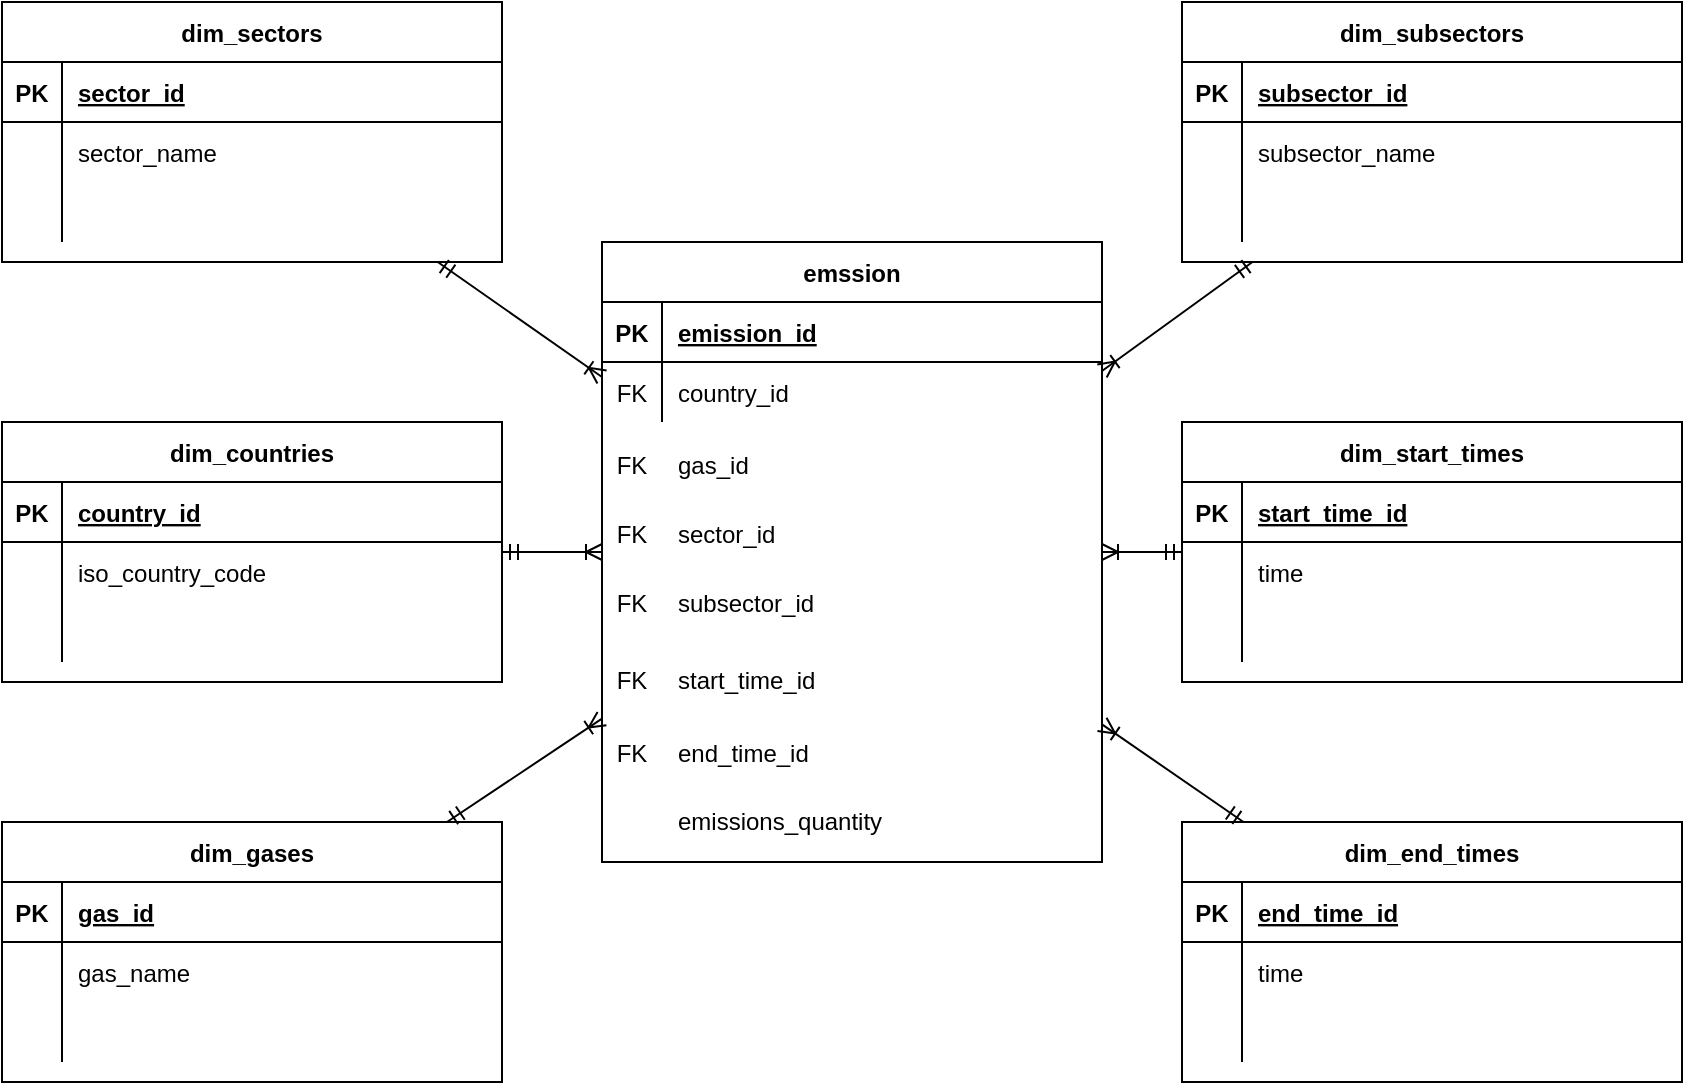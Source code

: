 <mxfile version="24.9.1">
  <diagram name="Page-1" id="B6PcATid6RtNg8YuIo3O">
    <mxGraphModel dx="2140" dy="569" grid="1" gridSize="10" guides="1" tooltips="1" connect="1" arrows="1" fold="1" page="1" pageScale="1" pageWidth="850" pageHeight="1100" math="0" shadow="0">
      <root>
        <mxCell id="0" />
        <mxCell id="1" parent="0" />
        <mxCell id="QcSYqMnwof4ORnEIv1YE-2" value="dim_countries" style="shape=table;startSize=30;container=1;collapsible=1;childLayout=tableLayout;fixedRows=1;rowLines=0;fontStyle=1;align=center;resizeLast=1;" parent="1" vertex="1">
          <mxGeometry x="-60" y="320" width="250" height="130" as="geometry" />
        </mxCell>
        <mxCell id="QcSYqMnwof4ORnEIv1YE-3" value="" style="shape=partialRectangle;collapsible=0;dropTarget=0;pointerEvents=0;fillColor=none;points=[[0,0.5],[1,0.5]];portConstraint=eastwest;top=0;left=0;right=0;bottom=1;" parent="QcSYqMnwof4ORnEIv1YE-2" vertex="1">
          <mxGeometry y="30" width="250" height="30" as="geometry" />
        </mxCell>
        <mxCell id="QcSYqMnwof4ORnEIv1YE-4" value="PK" style="shape=partialRectangle;overflow=hidden;connectable=0;fillColor=none;top=0;left=0;bottom=0;right=0;fontStyle=1;" parent="QcSYqMnwof4ORnEIv1YE-3" vertex="1">
          <mxGeometry width="30" height="30" as="geometry">
            <mxRectangle width="30" height="30" as="alternateBounds" />
          </mxGeometry>
        </mxCell>
        <mxCell id="QcSYqMnwof4ORnEIv1YE-5" value="country_id" style="shape=partialRectangle;overflow=hidden;connectable=0;fillColor=none;top=0;left=0;bottom=0;right=0;align=left;spacingLeft=6;fontStyle=5;" parent="QcSYqMnwof4ORnEIv1YE-3" vertex="1">
          <mxGeometry x="30" width="220" height="30" as="geometry">
            <mxRectangle width="220" height="30" as="alternateBounds" />
          </mxGeometry>
        </mxCell>
        <mxCell id="QcSYqMnwof4ORnEIv1YE-6" value="" style="shape=partialRectangle;collapsible=0;dropTarget=0;pointerEvents=0;fillColor=none;points=[[0,0.5],[1,0.5]];portConstraint=eastwest;top=0;left=0;right=0;bottom=0;" parent="QcSYqMnwof4ORnEIv1YE-2" vertex="1">
          <mxGeometry y="60" width="250" height="30" as="geometry" />
        </mxCell>
        <mxCell id="QcSYqMnwof4ORnEIv1YE-7" value="" style="shape=partialRectangle;overflow=hidden;connectable=0;fillColor=none;top=0;left=0;bottom=0;right=0;" parent="QcSYqMnwof4ORnEIv1YE-6" vertex="1">
          <mxGeometry width="30" height="30" as="geometry">
            <mxRectangle width="30" height="30" as="alternateBounds" />
          </mxGeometry>
        </mxCell>
        <mxCell id="QcSYqMnwof4ORnEIv1YE-8" value="iso_country_code" style="shape=partialRectangle;overflow=hidden;connectable=0;fillColor=none;top=0;left=0;bottom=0;right=0;align=left;spacingLeft=6;" parent="QcSYqMnwof4ORnEIv1YE-6" vertex="1">
          <mxGeometry x="30" width="220" height="30" as="geometry">
            <mxRectangle width="220" height="30" as="alternateBounds" />
          </mxGeometry>
        </mxCell>
        <mxCell id="QcSYqMnwof4ORnEIv1YE-9" value="" style="shape=partialRectangle;collapsible=0;dropTarget=0;pointerEvents=0;fillColor=none;points=[[0,0.5],[1,0.5]];portConstraint=eastwest;top=0;left=0;right=0;bottom=0;" parent="QcSYqMnwof4ORnEIv1YE-2" vertex="1">
          <mxGeometry y="90" width="250" height="30" as="geometry" />
        </mxCell>
        <mxCell id="QcSYqMnwof4ORnEIv1YE-10" value="" style="shape=partialRectangle;overflow=hidden;connectable=0;fillColor=none;top=0;left=0;bottom=0;right=0;" parent="QcSYqMnwof4ORnEIv1YE-9" vertex="1">
          <mxGeometry width="30" height="30" as="geometry">
            <mxRectangle width="30" height="30" as="alternateBounds" />
          </mxGeometry>
        </mxCell>
        <mxCell id="QcSYqMnwof4ORnEIv1YE-11" value="" style="shape=partialRectangle;overflow=hidden;connectable=0;fillColor=none;top=0;left=0;bottom=0;right=0;align=left;spacingLeft=6;" parent="QcSYqMnwof4ORnEIv1YE-9" vertex="1">
          <mxGeometry x="30" width="220" height="30" as="geometry">
            <mxRectangle width="220" height="30" as="alternateBounds" />
          </mxGeometry>
        </mxCell>
        <mxCell id="QcSYqMnwof4ORnEIv1YE-12" value="dim_gases" style="shape=table;startSize=30;container=1;collapsible=1;childLayout=tableLayout;fixedRows=1;rowLines=0;fontStyle=1;align=center;resizeLast=1;" parent="1" vertex="1">
          <mxGeometry x="-60" y="520" width="250" height="130" as="geometry" />
        </mxCell>
        <mxCell id="QcSYqMnwof4ORnEIv1YE-13" value="" style="shape=partialRectangle;collapsible=0;dropTarget=0;pointerEvents=0;fillColor=none;points=[[0,0.5],[1,0.5]];portConstraint=eastwest;top=0;left=0;right=0;bottom=1;" parent="QcSYqMnwof4ORnEIv1YE-12" vertex="1">
          <mxGeometry y="30" width="250" height="30" as="geometry" />
        </mxCell>
        <mxCell id="QcSYqMnwof4ORnEIv1YE-14" value="PK" style="shape=partialRectangle;overflow=hidden;connectable=0;fillColor=none;top=0;left=0;bottom=0;right=0;fontStyle=1;" parent="QcSYqMnwof4ORnEIv1YE-13" vertex="1">
          <mxGeometry width="30" height="30" as="geometry">
            <mxRectangle width="30" height="30" as="alternateBounds" />
          </mxGeometry>
        </mxCell>
        <mxCell id="QcSYqMnwof4ORnEIv1YE-15" value="gas_id" style="shape=partialRectangle;overflow=hidden;connectable=0;fillColor=none;top=0;left=0;bottom=0;right=0;align=left;spacingLeft=6;fontStyle=5;" parent="QcSYqMnwof4ORnEIv1YE-13" vertex="1">
          <mxGeometry x="30" width="220" height="30" as="geometry">
            <mxRectangle width="220" height="30" as="alternateBounds" />
          </mxGeometry>
        </mxCell>
        <mxCell id="QcSYqMnwof4ORnEIv1YE-16" value="" style="shape=partialRectangle;collapsible=0;dropTarget=0;pointerEvents=0;fillColor=none;points=[[0,0.5],[1,0.5]];portConstraint=eastwest;top=0;left=0;right=0;bottom=0;" parent="QcSYqMnwof4ORnEIv1YE-12" vertex="1">
          <mxGeometry y="60" width="250" height="30" as="geometry" />
        </mxCell>
        <mxCell id="QcSYqMnwof4ORnEIv1YE-17" value="" style="shape=partialRectangle;overflow=hidden;connectable=0;fillColor=none;top=0;left=0;bottom=0;right=0;" parent="QcSYqMnwof4ORnEIv1YE-16" vertex="1">
          <mxGeometry width="30" height="30" as="geometry">
            <mxRectangle width="30" height="30" as="alternateBounds" />
          </mxGeometry>
        </mxCell>
        <mxCell id="QcSYqMnwof4ORnEIv1YE-18" value="gas_name" style="shape=partialRectangle;overflow=hidden;connectable=0;fillColor=none;top=0;left=0;bottom=0;right=0;align=left;spacingLeft=6;" parent="QcSYqMnwof4ORnEIv1YE-16" vertex="1">
          <mxGeometry x="30" width="220" height="30" as="geometry">
            <mxRectangle width="220" height="30" as="alternateBounds" />
          </mxGeometry>
        </mxCell>
        <mxCell id="QcSYqMnwof4ORnEIv1YE-19" value="" style="shape=partialRectangle;collapsible=0;dropTarget=0;pointerEvents=0;fillColor=none;points=[[0,0.5],[1,0.5]];portConstraint=eastwest;top=0;left=0;right=0;bottom=0;" parent="QcSYqMnwof4ORnEIv1YE-12" vertex="1">
          <mxGeometry y="90" width="250" height="30" as="geometry" />
        </mxCell>
        <mxCell id="QcSYqMnwof4ORnEIv1YE-20" value="" style="shape=partialRectangle;overflow=hidden;connectable=0;fillColor=none;top=0;left=0;bottom=0;right=0;" parent="QcSYqMnwof4ORnEIv1YE-19" vertex="1">
          <mxGeometry width="30" height="30" as="geometry">
            <mxRectangle width="30" height="30" as="alternateBounds" />
          </mxGeometry>
        </mxCell>
        <mxCell id="QcSYqMnwof4ORnEIv1YE-21" value="" style="shape=partialRectangle;overflow=hidden;connectable=0;fillColor=none;top=0;left=0;bottom=0;right=0;align=left;spacingLeft=6;" parent="QcSYqMnwof4ORnEIv1YE-19" vertex="1">
          <mxGeometry x="30" width="220" height="30" as="geometry">
            <mxRectangle width="220" height="30" as="alternateBounds" />
          </mxGeometry>
        </mxCell>
        <mxCell id="QcSYqMnwof4ORnEIv1YE-22" value="dim_subsectors" style="shape=table;startSize=30;container=1;collapsible=1;childLayout=tableLayout;fixedRows=1;rowLines=0;fontStyle=1;align=center;resizeLast=1;" parent="1" vertex="1">
          <mxGeometry x="530" y="110" width="250" height="130" as="geometry" />
        </mxCell>
        <mxCell id="QcSYqMnwof4ORnEIv1YE-23" value="" style="shape=partialRectangle;collapsible=0;dropTarget=0;pointerEvents=0;fillColor=none;points=[[0,0.5],[1,0.5]];portConstraint=eastwest;top=0;left=0;right=0;bottom=1;" parent="QcSYqMnwof4ORnEIv1YE-22" vertex="1">
          <mxGeometry y="30" width="250" height="30" as="geometry" />
        </mxCell>
        <mxCell id="QcSYqMnwof4ORnEIv1YE-24" value="PK" style="shape=partialRectangle;overflow=hidden;connectable=0;fillColor=none;top=0;left=0;bottom=0;right=0;fontStyle=1;" parent="QcSYqMnwof4ORnEIv1YE-23" vertex="1">
          <mxGeometry width="30" height="30" as="geometry">
            <mxRectangle width="30" height="30" as="alternateBounds" />
          </mxGeometry>
        </mxCell>
        <mxCell id="QcSYqMnwof4ORnEIv1YE-25" value="subsector_id" style="shape=partialRectangle;overflow=hidden;connectable=0;fillColor=none;top=0;left=0;bottom=0;right=0;align=left;spacingLeft=6;fontStyle=5;" parent="QcSYqMnwof4ORnEIv1YE-23" vertex="1">
          <mxGeometry x="30" width="220" height="30" as="geometry">
            <mxRectangle width="220" height="30" as="alternateBounds" />
          </mxGeometry>
        </mxCell>
        <mxCell id="QcSYqMnwof4ORnEIv1YE-26" value="" style="shape=partialRectangle;collapsible=0;dropTarget=0;pointerEvents=0;fillColor=none;points=[[0,0.5],[1,0.5]];portConstraint=eastwest;top=0;left=0;right=0;bottom=0;" parent="QcSYqMnwof4ORnEIv1YE-22" vertex="1">
          <mxGeometry y="60" width="250" height="30" as="geometry" />
        </mxCell>
        <mxCell id="QcSYqMnwof4ORnEIv1YE-27" value="" style="shape=partialRectangle;overflow=hidden;connectable=0;fillColor=none;top=0;left=0;bottom=0;right=0;" parent="QcSYqMnwof4ORnEIv1YE-26" vertex="1">
          <mxGeometry width="30" height="30" as="geometry">
            <mxRectangle width="30" height="30" as="alternateBounds" />
          </mxGeometry>
        </mxCell>
        <mxCell id="QcSYqMnwof4ORnEIv1YE-28" value="subsector_name" style="shape=partialRectangle;overflow=hidden;connectable=0;fillColor=none;top=0;left=0;bottom=0;right=0;align=left;spacingLeft=6;" parent="QcSYqMnwof4ORnEIv1YE-26" vertex="1">
          <mxGeometry x="30" width="220" height="30" as="geometry">
            <mxRectangle width="220" height="30" as="alternateBounds" />
          </mxGeometry>
        </mxCell>
        <mxCell id="QcSYqMnwof4ORnEIv1YE-29" value="" style="shape=partialRectangle;collapsible=0;dropTarget=0;pointerEvents=0;fillColor=none;points=[[0,0.5],[1,0.5]];portConstraint=eastwest;top=0;left=0;right=0;bottom=0;" parent="QcSYqMnwof4ORnEIv1YE-22" vertex="1">
          <mxGeometry y="90" width="250" height="30" as="geometry" />
        </mxCell>
        <mxCell id="QcSYqMnwof4ORnEIv1YE-30" value="" style="shape=partialRectangle;overflow=hidden;connectable=0;fillColor=none;top=0;left=0;bottom=0;right=0;" parent="QcSYqMnwof4ORnEIv1YE-29" vertex="1">
          <mxGeometry width="30" height="30" as="geometry">
            <mxRectangle width="30" height="30" as="alternateBounds" />
          </mxGeometry>
        </mxCell>
        <mxCell id="QcSYqMnwof4ORnEIv1YE-31" value="" style="shape=partialRectangle;overflow=hidden;connectable=0;fillColor=none;top=0;left=0;bottom=0;right=0;align=left;spacingLeft=6;" parent="QcSYqMnwof4ORnEIv1YE-29" vertex="1">
          <mxGeometry x="30" width="220" height="30" as="geometry">
            <mxRectangle width="220" height="30" as="alternateBounds" />
          </mxGeometry>
        </mxCell>
        <mxCell id="QcSYqMnwof4ORnEIv1YE-32" value="" style="group" parent="1" vertex="1" connectable="0">
          <mxGeometry x="240" y="230" width="250" height="310" as="geometry" />
        </mxCell>
        <mxCell id="QcSYqMnwof4ORnEIv1YE-33" value="emssion" style="shape=table;startSize=30;container=1;collapsible=1;childLayout=tableLayout;fixedRows=1;rowLines=0;fontStyle=1;align=center;resizeLast=1;" parent="QcSYqMnwof4ORnEIv1YE-32" vertex="1">
          <mxGeometry width="250" height="310.0" as="geometry" />
        </mxCell>
        <mxCell id="QcSYqMnwof4ORnEIv1YE-34" value="" style="shape=partialRectangle;collapsible=0;dropTarget=0;pointerEvents=0;fillColor=none;points=[[0,0.5],[1,0.5]];portConstraint=eastwest;top=0;left=0;right=0;bottom=1;" parent="QcSYqMnwof4ORnEIv1YE-33" vertex="1">
          <mxGeometry y="30" width="250" height="30" as="geometry" />
        </mxCell>
        <mxCell id="QcSYqMnwof4ORnEIv1YE-35" value="PK" style="shape=partialRectangle;overflow=hidden;connectable=0;fillColor=none;top=0;left=0;bottom=0;right=0;fontStyle=1;" parent="QcSYqMnwof4ORnEIv1YE-34" vertex="1">
          <mxGeometry width="30" height="30" as="geometry">
            <mxRectangle width="30" height="30" as="alternateBounds" />
          </mxGeometry>
        </mxCell>
        <mxCell id="QcSYqMnwof4ORnEIv1YE-36" value="emission_id" style="shape=partialRectangle;overflow=hidden;connectable=0;fillColor=none;top=0;left=0;bottom=0;right=0;align=left;spacingLeft=6;fontStyle=5;" parent="QcSYqMnwof4ORnEIv1YE-34" vertex="1">
          <mxGeometry x="30" width="220" height="30" as="geometry">
            <mxRectangle width="220" height="30" as="alternateBounds" />
          </mxGeometry>
        </mxCell>
        <mxCell id="QcSYqMnwof4ORnEIv1YE-37" value="" style="shape=partialRectangle;collapsible=0;dropTarget=0;pointerEvents=0;fillColor=none;points=[[0,0.5],[1,0.5]];portConstraint=eastwest;top=0;left=0;right=0;bottom=0;" parent="QcSYqMnwof4ORnEIv1YE-33" vertex="1">
          <mxGeometry y="60" width="250" height="30" as="geometry" />
        </mxCell>
        <mxCell id="QcSYqMnwof4ORnEIv1YE-38" value="FK" style="shape=partialRectangle;overflow=hidden;connectable=0;fillColor=none;top=0;left=0;bottom=0;right=0;" parent="QcSYqMnwof4ORnEIv1YE-37" vertex="1">
          <mxGeometry width="30" height="30" as="geometry">
            <mxRectangle width="30" height="30" as="alternateBounds" />
          </mxGeometry>
        </mxCell>
        <mxCell id="QcSYqMnwof4ORnEIv1YE-39" value="country_id" style="shape=partialRectangle;overflow=hidden;connectable=0;fillColor=none;top=0;left=0;bottom=0;right=0;align=left;spacingLeft=6;" parent="QcSYqMnwof4ORnEIv1YE-37" vertex="1">
          <mxGeometry x="30" width="220" height="30" as="geometry">
            <mxRectangle width="220" height="30" as="alternateBounds" />
          </mxGeometry>
        </mxCell>
        <mxCell id="QcSYqMnwof4ORnEIv1YE-40" value="" style="shape=partialRectangle;collapsible=0;dropTarget=0;pointerEvents=0;fillColor=none;points=[[0,0.5],[1,0.5]];portConstraint=eastwest;top=0;left=0;right=0;bottom=0;" parent="QcSYqMnwof4ORnEIv1YE-32" vertex="1">
          <mxGeometry y="79.995" width="250" height="62.0" as="geometry" />
        </mxCell>
        <mxCell id="QcSYqMnwof4ORnEIv1YE-41" value="FK" style="shape=partialRectangle;overflow=hidden;connectable=0;fillColor=none;top=0;left=0;bottom=0;right=0;" parent="QcSYqMnwof4ORnEIv1YE-40" vertex="1">
          <mxGeometry width="30" height="62.0" as="geometry">
            <mxRectangle width="30" height="30" as="alternateBounds" />
          </mxGeometry>
        </mxCell>
        <mxCell id="QcSYqMnwof4ORnEIv1YE-42" value="gas_id" style="shape=partialRectangle;overflow=hidden;connectable=0;fillColor=none;top=0;left=0;bottom=0;right=0;align=left;spacingLeft=6;" parent="QcSYqMnwof4ORnEIv1YE-40" vertex="1">
          <mxGeometry x="30" width="220" height="62.0" as="geometry">
            <mxRectangle width="220" height="30" as="alternateBounds" />
          </mxGeometry>
        </mxCell>
        <mxCell id="QcSYqMnwof4ORnEIv1YE-43" value="" style="shape=partialRectangle;collapsible=0;dropTarget=0;pointerEvents=0;fillColor=none;points=[[0,0.5],[1,0.5]];portConstraint=eastwest;top=0;left=0;right=0;bottom=0;" parent="QcSYqMnwof4ORnEIv1YE-32" vertex="1">
          <mxGeometry y="114.433" width="250" height="62.0" as="geometry" />
        </mxCell>
        <mxCell id="QcSYqMnwof4ORnEIv1YE-44" value="FK" style="shape=partialRectangle;overflow=hidden;connectable=0;fillColor=none;top=0;left=0;bottom=0;right=0;" parent="QcSYqMnwof4ORnEIv1YE-43" vertex="1">
          <mxGeometry width="30" height="62.0" as="geometry">
            <mxRectangle width="30" height="30" as="alternateBounds" />
          </mxGeometry>
        </mxCell>
        <mxCell id="QcSYqMnwof4ORnEIv1YE-45" value="sector_id" style="shape=partialRectangle;overflow=hidden;connectable=0;fillColor=none;top=0;left=0;bottom=0;right=0;align=left;spacingLeft=6;" parent="QcSYqMnwof4ORnEIv1YE-43" vertex="1">
          <mxGeometry x="30" width="220" height="62.0" as="geometry">
            <mxRectangle width="220" height="30" as="alternateBounds" />
          </mxGeometry>
        </mxCell>
        <mxCell id="QcSYqMnwof4ORnEIv1YE-46" value="" style="shape=partialRectangle;collapsible=0;dropTarget=0;pointerEvents=0;fillColor=none;points=[[0,0.5],[1,0.5]];portConstraint=eastwest;top=0;left=0;right=0;bottom=0;" parent="QcSYqMnwof4ORnEIv1YE-32" vertex="1">
          <mxGeometry y="187.426" width="250" height="62.0" as="geometry" />
        </mxCell>
        <mxCell id="QcSYqMnwof4ORnEIv1YE-47" value="FK" style="shape=partialRectangle;overflow=hidden;connectable=0;fillColor=none;top=0;left=0;bottom=0;right=0;" parent="QcSYqMnwof4ORnEIv1YE-46" vertex="1">
          <mxGeometry width="30" height="62.0" as="geometry">
            <mxRectangle width="30" height="30" as="alternateBounds" />
          </mxGeometry>
        </mxCell>
        <mxCell id="QcSYqMnwof4ORnEIv1YE-48" value="start_time_id" style="shape=partialRectangle;overflow=hidden;connectable=0;fillColor=none;top=0;left=0;bottom=0;right=0;align=left;spacingLeft=6;" parent="QcSYqMnwof4ORnEIv1YE-46" vertex="1">
          <mxGeometry x="30" width="220" height="62.0" as="geometry">
            <mxRectangle width="220" height="30" as="alternateBounds" />
          </mxGeometry>
        </mxCell>
        <mxCell id="QcSYqMnwof4ORnEIv1YE-49" value="emissions_quantity" style="shape=partialRectangle;overflow=hidden;connectable=0;fillColor=none;top=0;left=0;bottom=0;right=0;align=left;spacingLeft=6;" parent="QcSYqMnwof4ORnEIv1YE-32" vertex="1">
          <mxGeometry x="30" y="258.003" width="220" height="62.0" as="geometry">
            <mxRectangle width="220" height="30" as="alternateBounds" />
          </mxGeometry>
        </mxCell>
        <mxCell id="QcSYqMnwof4ORnEIv1YE-64" value="" style="shape=partialRectangle;collapsible=0;dropTarget=0;pointerEvents=0;fillColor=none;points=[[0,0.5],[1,0.5]];portConstraint=eastwest;top=0;left=0;right=0;bottom=0;" parent="QcSYqMnwof4ORnEIv1YE-32" vertex="1">
          <mxGeometry y="148.877" width="250" height="62.0" as="geometry" />
        </mxCell>
        <mxCell id="QcSYqMnwof4ORnEIv1YE-65" value="FK" style="shape=partialRectangle;overflow=hidden;connectable=0;fillColor=none;top=0;left=0;bottom=0;right=0;" parent="QcSYqMnwof4ORnEIv1YE-64" vertex="1">
          <mxGeometry width="30" height="62.0" as="geometry">
            <mxRectangle width="30" height="30" as="alternateBounds" />
          </mxGeometry>
        </mxCell>
        <mxCell id="QcSYqMnwof4ORnEIv1YE-66" value="subsector_id" style="shape=partialRectangle;overflow=hidden;connectable=0;fillColor=none;top=0;left=0;bottom=0;right=0;align=left;spacingLeft=6;" parent="QcSYqMnwof4ORnEIv1YE-64" vertex="1">
          <mxGeometry x="30" width="220" height="62.0" as="geometry">
            <mxRectangle width="220" height="30" as="alternateBounds" />
          </mxGeometry>
        </mxCell>
        <mxCell id="QcSYqMnwof4ORnEIv1YE-67" value="" style="shape=partialRectangle;collapsible=0;dropTarget=0;pointerEvents=0;fillColor=none;points=[[0,0.5],[1,0.5]];portConstraint=eastwest;top=0;left=0;right=0;bottom=0;" parent="QcSYqMnwof4ORnEIv1YE-32" vertex="1">
          <mxGeometry y="223.996" width="250" height="62.0" as="geometry" />
        </mxCell>
        <mxCell id="QcSYqMnwof4ORnEIv1YE-68" value="FK" style="shape=partialRectangle;overflow=hidden;connectable=0;fillColor=none;top=0;left=0;bottom=0;right=0;" parent="QcSYqMnwof4ORnEIv1YE-67" vertex="1">
          <mxGeometry width="30" height="62.0" as="geometry">
            <mxRectangle width="30" height="30" as="alternateBounds" />
          </mxGeometry>
        </mxCell>
        <mxCell id="QcSYqMnwof4ORnEIv1YE-69" value="end_time_id" style="shape=partialRectangle;overflow=hidden;connectable=0;fillColor=none;top=0;left=0;bottom=0;right=0;align=left;spacingLeft=6;" parent="QcSYqMnwof4ORnEIv1YE-67" vertex="1">
          <mxGeometry x="30" width="220" height="62.0" as="geometry">
            <mxRectangle width="220" height="30" as="alternateBounds" />
          </mxGeometry>
        </mxCell>
        <mxCell id="QcSYqMnwof4ORnEIv1YE-50" value="dim_end_times" style="shape=table;startSize=30;container=1;collapsible=1;childLayout=tableLayout;fixedRows=1;rowLines=0;fontStyle=1;align=center;resizeLast=1;" parent="1" vertex="1">
          <mxGeometry x="530" y="520" width="250" height="130" as="geometry" />
        </mxCell>
        <mxCell id="QcSYqMnwof4ORnEIv1YE-51" value="" style="shape=partialRectangle;collapsible=0;dropTarget=0;pointerEvents=0;fillColor=none;points=[[0,0.5],[1,0.5]];portConstraint=eastwest;top=0;left=0;right=0;bottom=1;" parent="QcSYqMnwof4ORnEIv1YE-50" vertex="1">
          <mxGeometry y="30" width="250" height="30" as="geometry" />
        </mxCell>
        <mxCell id="QcSYqMnwof4ORnEIv1YE-52" value="PK" style="shape=partialRectangle;overflow=hidden;connectable=0;fillColor=none;top=0;left=0;bottom=0;right=0;fontStyle=1;" parent="QcSYqMnwof4ORnEIv1YE-51" vertex="1">
          <mxGeometry width="30" height="30" as="geometry">
            <mxRectangle width="30" height="30" as="alternateBounds" />
          </mxGeometry>
        </mxCell>
        <mxCell id="QcSYqMnwof4ORnEIv1YE-53" value="end_time_id" style="shape=partialRectangle;overflow=hidden;connectable=0;fillColor=none;top=0;left=0;bottom=0;right=0;align=left;spacingLeft=6;fontStyle=5;" parent="QcSYqMnwof4ORnEIv1YE-51" vertex="1">
          <mxGeometry x="30" width="220" height="30" as="geometry">
            <mxRectangle width="220" height="30" as="alternateBounds" />
          </mxGeometry>
        </mxCell>
        <mxCell id="QcSYqMnwof4ORnEIv1YE-54" value="" style="shape=partialRectangle;collapsible=0;dropTarget=0;pointerEvents=0;fillColor=none;points=[[0,0.5],[1,0.5]];portConstraint=eastwest;top=0;left=0;right=0;bottom=0;" parent="QcSYqMnwof4ORnEIv1YE-50" vertex="1">
          <mxGeometry y="60" width="250" height="30" as="geometry" />
        </mxCell>
        <mxCell id="QcSYqMnwof4ORnEIv1YE-55" value="" style="shape=partialRectangle;overflow=hidden;connectable=0;fillColor=none;top=0;left=0;bottom=0;right=0;" parent="QcSYqMnwof4ORnEIv1YE-54" vertex="1">
          <mxGeometry width="30" height="30" as="geometry">
            <mxRectangle width="30" height="30" as="alternateBounds" />
          </mxGeometry>
        </mxCell>
        <mxCell id="QcSYqMnwof4ORnEIv1YE-56" value="time" style="shape=partialRectangle;overflow=hidden;connectable=0;fillColor=none;top=0;left=0;bottom=0;right=0;align=left;spacingLeft=6;" parent="QcSYqMnwof4ORnEIv1YE-54" vertex="1">
          <mxGeometry x="30" width="220" height="30" as="geometry">
            <mxRectangle width="220" height="30" as="alternateBounds" />
          </mxGeometry>
        </mxCell>
        <mxCell id="QcSYqMnwof4ORnEIv1YE-57" value="" style="shape=partialRectangle;collapsible=0;dropTarget=0;pointerEvents=0;fillColor=none;points=[[0,0.5],[1,0.5]];portConstraint=eastwest;top=0;left=0;right=0;bottom=0;" parent="QcSYqMnwof4ORnEIv1YE-50" vertex="1">
          <mxGeometry y="90" width="250" height="30" as="geometry" />
        </mxCell>
        <mxCell id="QcSYqMnwof4ORnEIv1YE-58" value="" style="shape=partialRectangle;overflow=hidden;connectable=0;fillColor=none;top=0;left=0;bottom=0;right=0;" parent="QcSYqMnwof4ORnEIv1YE-57" vertex="1">
          <mxGeometry width="30" height="30" as="geometry">
            <mxRectangle width="30" height="30" as="alternateBounds" />
          </mxGeometry>
        </mxCell>
        <mxCell id="QcSYqMnwof4ORnEIv1YE-59" value="" style="shape=partialRectangle;overflow=hidden;connectable=0;fillColor=none;top=0;left=0;bottom=0;right=0;align=left;spacingLeft=6;" parent="QcSYqMnwof4ORnEIv1YE-57" vertex="1">
          <mxGeometry x="30" width="220" height="30" as="geometry">
            <mxRectangle width="220" height="30" as="alternateBounds" />
          </mxGeometry>
        </mxCell>
        <mxCell id="QcSYqMnwof4ORnEIv1YE-60" value="" style="fontSize=12;html=1;endArrow=ERoneToMany;startArrow=ERmandOne;rounded=0;" parent="1" source="QcSYqMnwof4ORnEIv1YE-2" target="QcSYqMnwof4ORnEIv1YE-33" edge="1">
          <mxGeometry width="100" height="100" relative="1" as="geometry">
            <mxPoint x="260" y="370" as="sourcePoint" />
            <mxPoint x="360" y="270" as="targetPoint" />
          </mxGeometry>
        </mxCell>
        <mxCell id="QcSYqMnwof4ORnEIv1YE-61" value="" style="fontSize=12;html=1;endArrow=ERoneToMany;startArrow=ERmandOne;rounded=0;" parent="1" source="QcSYqMnwof4ORnEIv1YE-50" target="QcSYqMnwof4ORnEIv1YE-33" edge="1">
          <mxGeometry width="100" height="100" relative="1" as="geometry">
            <mxPoint x="190" y="240" as="sourcePoint" />
            <mxPoint x="250" y="274" as="targetPoint" />
          </mxGeometry>
        </mxCell>
        <mxCell id="QcSYqMnwof4ORnEIv1YE-62" value="" style="fontSize=12;html=1;endArrow=ERoneToMany;startArrow=ERmandOne;rounded=0;" parent="1" source="QcSYqMnwof4ORnEIv1YE-12" target="QcSYqMnwof4ORnEIv1YE-33" edge="1">
          <mxGeometry width="100" height="100" relative="1" as="geometry">
            <mxPoint x="200" y="250" as="sourcePoint" />
            <mxPoint x="260" y="284" as="targetPoint" />
          </mxGeometry>
        </mxCell>
        <mxCell id="QcSYqMnwof4ORnEIv1YE-63" value="" style="fontSize=12;html=1;endArrow=ERoneToMany;startArrow=ERmandOne;rounded=0;" parent="1" source="QcSYqMnwof4ORnEIv1YE-22" target="QcSYqMnwof4ORnEIv1YE-33" edge="1">
          <mxGeometry width="100" height="100" relative="1" as="geometry">
            <mxPoint x="210" y="260" as="sourcePoint" />
            <mxPoint x="270" y="294" as="targetPoint" />
          </mxGeometry>
        </mxCell>
        <mxCell id="QcSYqMnwof4ORnEIv1YE-70" value="dim_sectors" style="shape=table;startSize=30;container=1;collapsible=1;childLayout=tableLayout;fixedRows=1;rowLines=0;fontStyle=1;align=center;resizeLast=1;" parent="1" vertex="1">
          <mxGeometry x="-60" y="110" width="250" height="130" as="geometry" />
        </mxCell>
        <mxCell id="QcSYqMnwof4ORnEIv1YE-71" value="" style="shape=partialRectangle;collapsible=0;dropTarget=0;pointerEvents=0;fillColor=none;points=[[0,0.5],[1,0.5]];portConstraint=eastwest;top=0;left=0;right=0;bottom=1;" parent="QcSYqMnwof4ORnEIv1YE-70" vertex="1">
          <mxGeometry y="30" width="250" height="30" as="geometry" />
        </mxCell>
        <mxCell id="QcSYqMnwof4ORnEIv1YE-72" value="PK" style="shape=partialRectangle;overflow=hidden;connectable=0;fillColor=none;top=0;left=0;bottom=0;right=0;fontStyle=1;" parent="QcSYqMnwof4ORnEIv1YE-71" vertex="1">
          <mxGeometry width="30" height="30" as="geometry">
            <mxRectangle width="30" height="30" as="alternateBounds" />
          </mxGeometry>
        </mxCell>
        <mxCell id="QcSYqMnwof4ORnEIv1YE-73" value="sector_id" style="shape=partialRectangle;overflow=hidden;connectable=0;fillColor=none;top=0;left=0;bottom=0;right=0;align=left;spacingLeft=6;fontStyle=5;" parent="QcSYqMnwof4ORnEIv1YE-71" vertex="1">
          <mxGeometry x="30" width="220" height="30" as="geometry">
            <mxRectangle width="220" height="30" as="alternateBounds" />
          </mxGeometry>
        </mxCell>
        <mxCell id="QcSYqMnwof4ORnEIv1YE-74" value="" style="shape=partialRectangle;collapsible=0;dropTarget=0;pointerEvents=0;fillColor=none;points=[[0,0.5],[1,0.5]];portConstraint=eastwest;top=0;left=0;right=0;bottom=0;" parent="QcSYqMnwof4ORnEIv1YE-70" vertex="1">
          <mxGeometry y="60" width="250" height="30" as="geometry" />
        </mxCell>
        <mxCell id="QcSYqMnwof4ORnEIv1YE-75" value="" style="shape=partialRectangle;overflow=hidden;connectable=0;fillColor=none;top=0;left=0;bottom=0;right=0;" parent="QcSYqMnwof4ORnEIv1YE-74" vertex="1">
          <mxGeometry width="30" height="30" as="geometry">
            <mxRectangle width="30" height="30" as="alternateBounds" />
          </mxGeometry>
        </mxCell>
        <mxCell id="QcSYqMnwof4ORnEIv1YE-76" value="sector_name" style="shape=partialRectangle;overflow=hidden;connectable=0;fillColor=none;top=0;left=0;bottom=0;right=0;align=left;spacingLeft=6;" parent="QcSYqMnwof4ORnEIv1YE-74" vertex="1">
          <mxGeometry x="30" width="220" height="30" as="geometry">
            <mxRectangle width="220" height="30" as="alternateBounds" />
          </mxGeometry>
        </mxCell>
        <mxCell id="QcSYqMnwof4ORnEIv1YE-77" value="" style="shape=partialRectangle;collapsible=0;dropTarget=0;pointerEvents=0;fillColor=none;points=[[0,0.5],[1,0.5]];portConstraint=eastwest;top=0;left=0;right=0;bottom=0;" parent="QcSYqMnwof4ORnEIv1YE-70" vertex="1">
          <mxGeometry y="90" width="250" height="30" as="geometry" />
        </mxCell>
        <mxCell id="QcSYqMnwof4ORnEIv1YE-78" value="" style="shape=partialRectangle;overflow=hidden;connectable=0;fillColor=none;top=0;left=0;bottom=0;right=0;" parent="QcSYqMnwof4ORnEIv1YE-77" vertex="1">
          <mxGeometry width="30" height="30" as="geometry">
            <mxRectangle width="30" height="30" as="alternateBounds" />
          </mxGeometry>
        </mxCell>
        <mxCell id="QcSYqMnwof4ORnEIv1YE-79" value="" style="shape=partialRectangle;overflow=hidden;connectable=0;fillColor=none;top=0;left=0;bottom=0;right=0;align=left;spacingLeft=6;" parent="QcSYqMnwof4ORnEIv1YE-77" vertex="1">
          <mxGeometry x="30" width="220" height="30" as="geometry">
            <mxRectangle width="220" height="30" as="alternateBounds" />
          </mxGeometry>
        </mxCell>
        <mxCell id="QcSYqMnwof4ORnEIv1YE-80" value="dim_start_times" style="shape=table;startSize=30;container=1;collapsible=1;childLayout=tableLayout;fixedRows=1;rowLines=0;fontStyle=1;align=center;resizeLast=1;" parent="1" vertex="1">
          <mxGeometry x="530" y="320" width="250" height="130" as="geometry" />
        </mxCell>
        <mxCell id="QcSYqMnwof4ORnEIv1YE-81" value="" style="shape=partialRectangle;collapsible=0;dropTarget=0;pointerEvents=0;fillColor=none;points=[[0,0.5],[1,0.5]];portConstraint=eastwest;top=0;left=0;right=0;bottom=1;" parent="QcSYqMnwof4ORnEIv1YE-80" vertex="1">
          <mxGeometry y="30" width="250" height="30" as="geometry" />
        </mxCell>
        <mxCell id="QcSYqMnwof4ORnEIv1YE-82" value="PK" style="shape=partialRectangle;overflow=hidden;connectable=0;fillColor=none;top=0;left=0;bottom=0;right=0;fontStyle=1;" parent="QcSYqMnwof4ORnEIv1YE-81" vertex="1">
          <mxGeometry width="30" height="30" as="geometry">
            <mxRectangle width="30" height="30" as="alternateBounds" />
          </mxGeometry>
        </mxCell>
        <mxCell id="QcSYqMnwof4ORnEIv1YE-83" value="start_time_id" style="shape=partialRectangle;overflow=hidden;connectable=0;fillColor=none;top=0;left=0;bottom=0;right=0;align=left;spacingLeft=6;fontStyle=5;" parent="QcSYqMnwof4ORnEIv1YE-81" vertex="1">
          <mxGeometry x="30" width="220" height="30" as="geometry">
            <mxRectangle width="220" height="30" as="alternateBounds" />
          </mxGeometry>
        </mxCell>
        <mxCell id="QcSYqMnwof4ORnEIv1YE-84" value="" style="shape=partialRectangle;collapsible=0;dropTarget=0;pointerEvents=0;fillColor=none;points=[[0,0.5],[1,0.5]];portConstraint=eastwest;top=0;left=0;right=0;bottom=0;" parent="QcSYqMnwof4ORnEIv1YE-80" vertex="1">
          <mxGeometry y="60" width="250" height="30" as="geometry" />
        </mxCell>
        <mxCell id="QcSYqMnwof4ORnEIv1YE-85" value="" style="shape=partialRectangle;overflow=hidden;connectable=0;fillColor=none;top=0;left=0;bottom=0;right=0;" parent="QcSYqMnwof4ORnEIv1YE-84" vertex="1">
          <mxGeometry width="30" height="30" as="geometry">
            <mxRectangle width="30" height="30" as="alternateBounds" />
          </mxGeometry>
        </mxCell>
        <mxCell id="QcSYqMnwof4ORnEIv1YE-86" value="time" style="shape=partialRectangle;overflow=hidden;connectable=0;fillColor=none;top=0;left=0;bottom=0;right=0;align=left;spacingLeft=6;" parent="QcSYqMnwof4ORnEIv1YE-84" vertex="1">
          <mxGeometry x="30" width="220" height="30" as="geometry">
            <mxRectangle width="220" height="30" as="alternateBounds" />
          </mxGeometry>
        </mxCell>
        <mxCell id="QcSYqMnwof4ORnEIv1YE-87" value="" style="shape=partialRectangle;collapsible=0;dropTarget=0;pointerEvents=0;fillColor=none;points=[[0,0.5],[1,0.5]];portConstraint=eastwest;top=0;left=0;right=0;bottom=0;" parent="QcSYqMnwof4ORnEIv1YE-80" vertex="1">
          <mxGeometry y="90" width="250" height="30" as="geometry" />
        </mxCell>
        <mxCell id="QcSYqMnwof4ORnEIv1YE-88" value="" style="shape=partialRectangle;overflow=hidden;connectable=0;fillColor=none;top=0;left=0;bottom=0;right=0;" parent="QcSYqMnwof4ORnEIv1YE-87" vertex="1">
          <mxGeometry width="30" height="30" as="geometry">
            <mxRectangle width="30" height="30" as="alternateBounds" />
          </mxGeometry>
        </mxCell>
        <mxCell id="QcSYqMnwof4ORnEIv1YE-89" value="" style="shape=partialRectangle;overflow=hidden;connectable=0;fillColor=none;top=0;left=0;bottom=0;right=0;align=left;spacingLeft=6;" parent="QcSYqMnwof4ORnEIv1YE-87" vertex="1">
          <mxGeometry x="30" width="220" height="30" as="geometry">
            <mxRectangle width="220" height="30" as="alternateBounds" />
          </mxGeometry>
        </mxCell>
        <mxCell id="QcSYqMnwof4ORnEIv1YE-90" value="" style="fontSize=12;html=1;endArrow=ERoneToMany;startArrow=ERmandOne;rounded=0;" parent="1" source="QcSYqMnwof4ORnEIv1YE-80" target="QcSYqMnwof4ORnEIv1YE-33" edge="1">
          <mxGeometry width="100" height="100" relative="1" as="geometry">
            <mxPoint x="575" y="250" as="sourcePoint" />
            <mxPoint x="500" y="304" as="targetPoint" />
          </mxGeometry>
        </mxCell>
        <mxCell id="QcSYqMnwof4ORnEIv1YE-92" value="" style="fontSize=12;html=1;endArrow=ERoneToMany;startArrow=ERmandOne;rounded=0;" parent="1" source="QcSYqMnwof4ORnEIv1YE-70" target="QcSYqMnwof4ORnEIv1YE-33" edge="1">
          <mxGeometry width="100" height="100" relative="1" as="geometry">
            <mxPoint x="585" y="260" as="sourcePoint" />
            <mxPoint x="510" y="314" as="targetPoint" />
          </mxGeometry>
        </mxCell>
      </root>
    </mxGraphModel>
  </diagram>
</mxfile>
